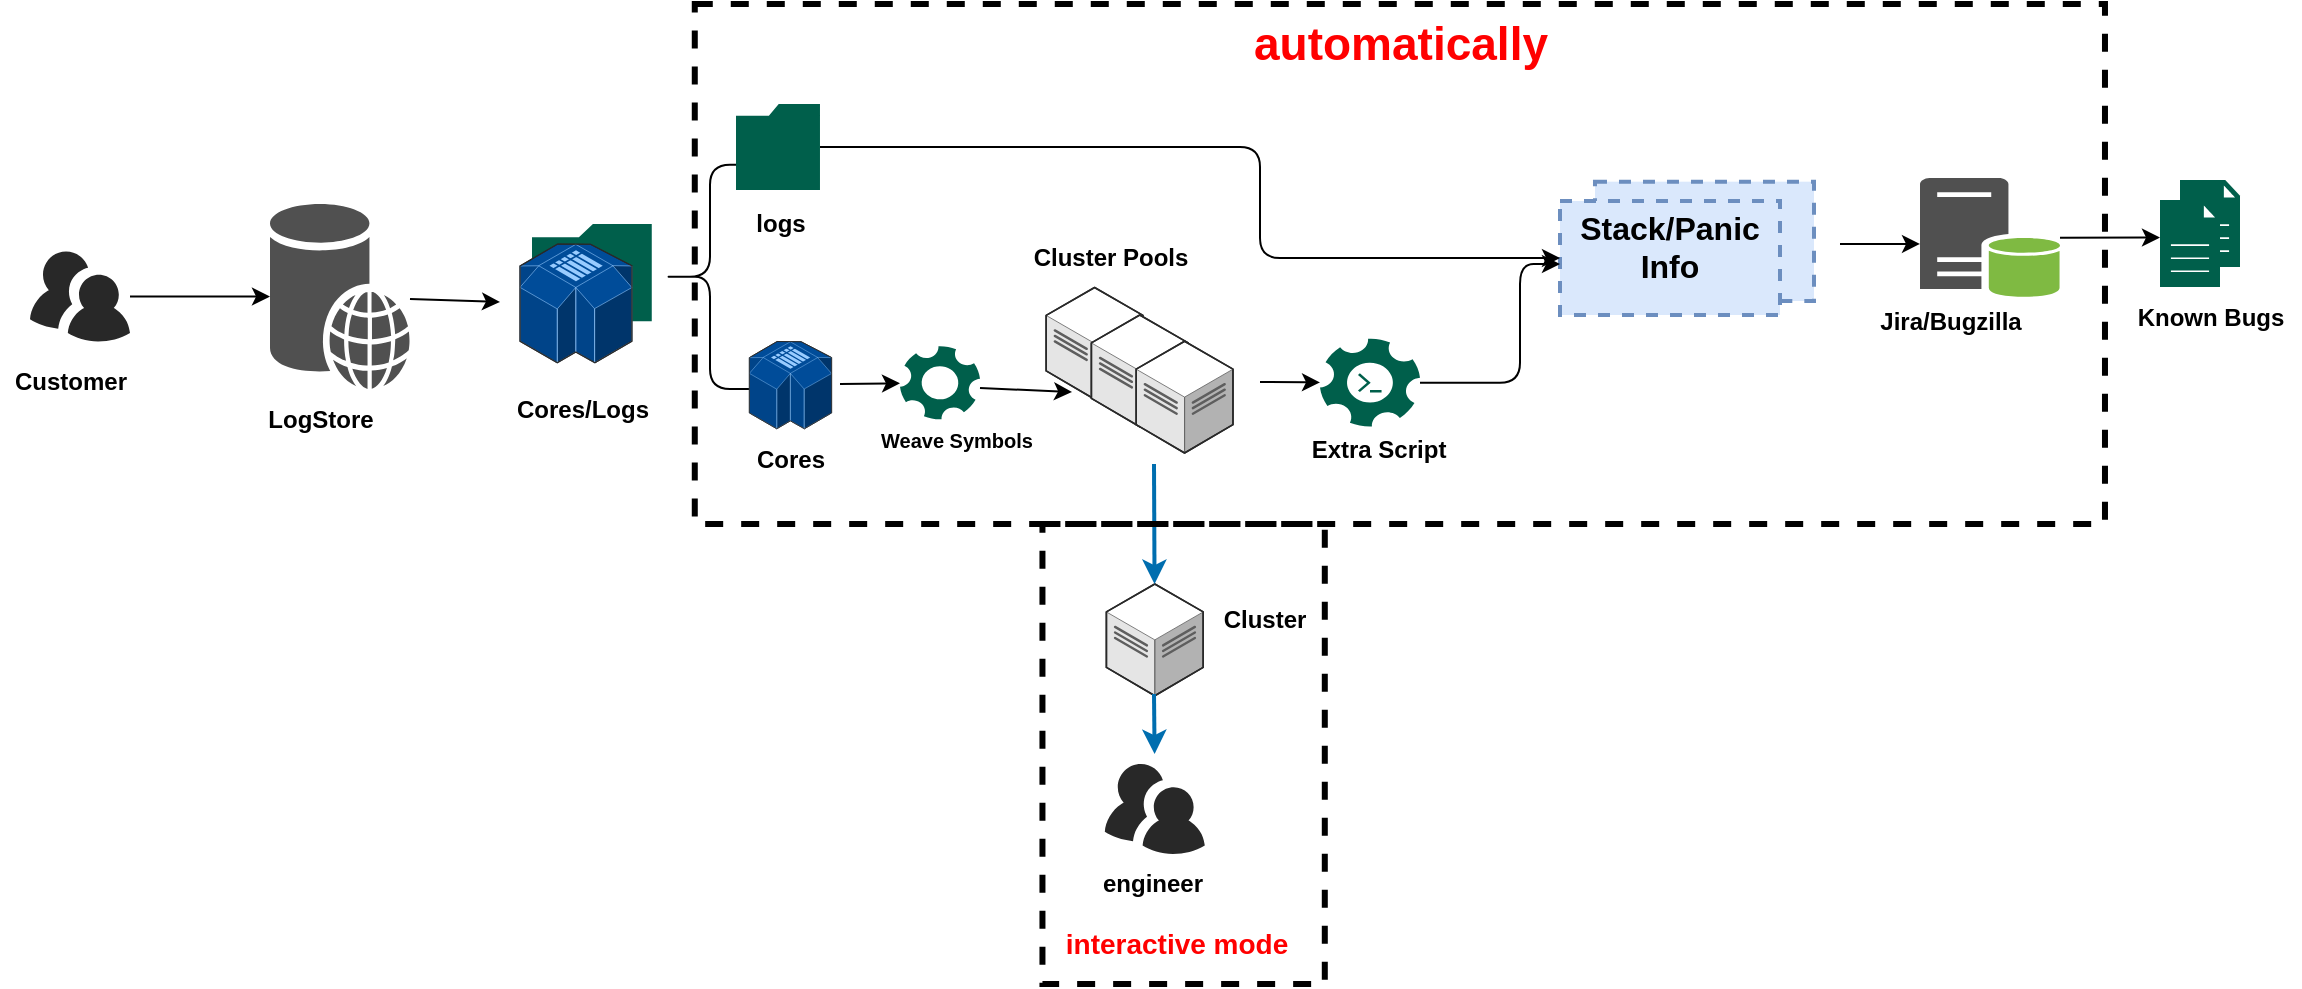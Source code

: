 <mxfile version="13.7.3" type="github">
  <diagram id="-OVXYqF1ISqxvW4ro76h" name="Page-1">
    <mxGraphModel dx="1321" dy="755" grid="1" gridSize="10" guides="1" tooltips="1" connect="1" arrows="1" fold="1" page="1" pageScale="1" pageWidth="850" pageHeight="1100" math="0" shadow="0">
      <root>
        <mxCell id="0" />
        <mxCell id="1" parent="0" />
        <mxCell id="9NGQ-bVeFmYUHEI6Ub1f-19" value="Cores" style="text;html=1;resizable=0;autosize=1;align=center;verticalAlign=middle;points=[];fillColor=none;strokeColor=none;rounded=0;shadow=0;glass=0;sketch=0;fontStyle=1" vertex="1" parent="1">
          <mxGeometry x="380.24" y="307.5" width="50" height="20" as="geometry" />
        </mxCell>
        <mxCell id="9NGQ-bVeFmYUHEI6Ub1f-20" value="&lt;font style=&quot;font-size: 10px&quot;&gt;Weave Symbols&lt;/font&gt;" style="text;html=1;resizable=0;autosize=1;align=center;verticalAlign=middle;points=[];fillColor=none;strokeColor=none;rounded=0;shadow=0;glass=0;sketch=0;fontStyle=1" vertex="1" parent="1">
          <mxGeometry x="443.09" y="297.76" width="90" height="20" as="geometry" />
        </mxCell>
        <mxCell id="9NGQ-bVeFmYUHEI6Ub1f-27" value="Cluster" style="text;html=1;resizable=0;autosize=1;align=center;verticalAlign=middle;points=[];fillColor=none;strokeColor=none;rounded=0;shadow=0;glass=0;sketch=0;fontStyle=1" vertex="1" parent="1">
          <mxGeometry x="612.4" y="387.94" width="60" height="20" as="geometry" />
        </mxCell>
        <mxCell id="9NGQ-bVeFmYUHEI6Ub1f-28" value="Extra Script" style="text;html=1;resizable=0;autosize=1;align=center;verticalAlign=middle;points=[];fillColor=none;strokeColor=none;rounded=0;shadow=0;glass=0;sketch=0;fontStyle=1" vertex="1" parent="1">
          <mxGeometry x="659" y="303.39" width="80" height="20" as="geometry" />
        </mxCell>
        <mxCell id="9NGQ-bVeFmYUHEI6Ub1f-33" value="" style="verticalLabelPosition=bottom;html=1;fillColor=#282828;strokeColor=none;verticalAlign=top;pointerEvents=1;align=center;shape=mxgraph.cisco_safe.people_places_things_icons.icon9;" vertex="1" parent="1">
          <mxGeometry x="25" y="213.75" width="50" height="45" as="geometry" />
        </mxCell>
        <mxCell id="9NGQ-bVeFmYUHEI6Ub1f-34" value="" style="shadow=0;dashed=0;html=1;strokeColor=none;fillColor=#505050;labelPosition=center;verticalLabelPosition=bottom;verticalAlign=top;outlineConnect=0;align=center;shape=mxgraph.office.databases.web_store;" vertex="1" parent="1">
          <mxGeometry x="145" y="190" width="70" height="92.5" as="geometry" />
        </mxCell>
        <mxCell id="9NGQ-bVeFmYUHEI6Ub1f-35" value="" style="endArrow=classic;html=1;" edge="1" parent="1" source="9NGQ-bVeFmYUHEI6Ub1f-33" target="9NGQ-bVeFmYUHEI6Ub1f-34">
          <mxGeometry width="50" height="50" relative="1" as="geometry">
            <mxPoint x="425" y="313.75" as="sourcePoint" />
            <mxPoint x="475" y="263.75" as="targetPoint" />
          </mxGeometry>
        </mxCell>
        <mxCell id="9NGQ-bVeFmYUHEI6Ub1f-36" value="Customer" style="text;html=1;resizable=0;autosize=1;align=center;verticalAlign=middle;points=[];fillColor=none;strokeColor=none;rounded=0;shadow=0;glass=0;sketch=0;fontStyle=1" vertex="1" parent="1">
          <mxGeometry x="10" y="269.38" width="70" height="20" as="geometry" />
        </mxCell>
        <mxCell id="9NGQ-bVeFmYUHEI6Ub1f-37" value="LogStore" style="text;html=1;resizable=0;autosize=1;align=center;verticalAlign=middle;points=[];fillColor=none;strokeColor=none;rounded=0;shadow=0;glass=0;sketch=0;fontStyle=1" vertex="1" parent="1">
          <mxGeometry x="135" y="287.5" width="70" height="20" as="geometry" />
        </mxCell>
        <mxCell id="9NGQ-bVeFmYUHEI6Ub1f-40" value="" style="pointerEvents=1;shadow=0;dashed=0;html=1;strokeColor=none;fillColor=#005F4B;labelPosition=center;verticalLabelPosition=bottom;verticalAlign=top;align=center;outlineConnect=0;shape=mxgraph.veeam2.folder;" vertex="1" parent="1">
          <mxGeometry x="276" y="200" width="59.9" height="48.63" as="geometry" />
        </mxCell>
        <mxCell id="9NGQ-bVeFmYUHEI6Ub1f-41" value="" style="verticalLabelPosition=bottom;html=1;verticalAlign=top;strokeWidth=1;dashed=0;shape=mxgraph.aws3d.simpleDb2;fillColor=#004C99;strokeColor=#99CCFF;aspect=fixed;rounded=1;shadow=0;comic=0;fontSize=12" vertex="1" parent="1">
          <mxGeometry x="270" y="210" width="55.95" height="59.38" as="geometry" />
        </mxCell>
        <mxCell id="9NGQ-bVeFmYUHEI6Ub1f-42" value="" style="verticalLabelPosition=bottom;html=1;verticalAlign=top;strokeWidth=1;dashed=0;shape=mxgraph.aws3d.dataCenter;fillColor=#ffffff;strokeColor=#5E5E5E;aspect=fixed;rounded=1;shadow=0;comic=0;fontSize=12" vertex="1" parent="1">
          <mxGeometry x="533.09" y="231.74" width="48.4" height="55.88" as="geometry" />
        </mxCell>
        <mxCell id="9NGQ-bVeFmYUHEI6Ub1f-43" value="" style="verticalLabelPosition=bottom;html=1;verticalAlign=top;strokeWidth=1;dashed=0;shape=mxgraph.aws3d.dataCenter;fillColor=#ffffff;strokeColor=#5E5E5E;aspect=fixed;rounded=1;shadow=0;comic=0;fontSize=12" vertex="1" parent="1">
          <mxGeometry x="555.69" y="245.49" width="48.4" height="55.88" as="geometry" />
        </mxCell>
        <mxCell id="9NGQ-bVeFmYUHEI6Ub1f-44" value="" style="verticalLabelPosition=bottom;html=1;verticalAlign=top;strokeWidth=1;dashed=0;shape=mxgraph.aws3d.dataCenter;fillColor=#ffffff;strokeColor=#5E5E5E;aspect=fixed;rounded=1;shadow=0;comic=0;fontSize=12" vertex="1" parent="1">
          <mxGeometry x="578.09" y="258.62" width="48.4" height="55.88" as="geometry" />
        </mxCell>
        <mxCell id="9NGQ-bVeFmYUHEI6Ub1f-45" value="" style="fontStyle=0;verticalAlign=top;align=center;spacingTop=-2;rounded=0;whiteSpace=wrap;html=1;strokeColor=#6c8ebf;strokeWidth=2;dashed=1;container=1;collapsible=0;expand=0;recursiveResize=0;shadow=0;fillColor=#dae8fc;sketch=0;glass=0;" vertex="1" parent="1">
          <mxGeometry x="807.49" y="178.84" width="109.51" height="59.65" as="geometry" />
        </mxCell>
        <mxCell id="9NGQ-bVeFmYUHEI6Ub1f-46" value="&lt;b style=&quot;font-size: 16px&quot;&gt;Stack/Panic Info&lt;/b&gt;" style="fontStyle=0;verticalAlign=top;align=center;spacingTop=-2;fillColor=#dae8fc;rounded=0;whiteSpace=wrap;html=1;strokeColor=#6c8ebf;strokeWidth=2;dashed=1;container=1;collapsible=0;expand=0;recursiveResize=0;" vertex="1" parent="1">
          <mxGeometry x="790" y="188.49" width="110" height="57" as="geometry" />
        </mxCell>
        <mxCell id="9NGQ-bVeFmYUHEI6Ub1f-52" value="" style="shape=curlyBracket;whiteSpace=wrap;html=1;rounded=1;size=0.5;" vertex="1" parent="1">
          <mxGeometry x="340" y="170.35" width="50" height="112.15" as="geometry" />
        </mxCell>
        <mxCell id="9NGQ-bVeFmYUHEI6Ub1f-53" value="" style="pointerEvents=1;shadow=0;dashed=0;html=1;strokeColor=none;fillColor=#005F4B;labelPosition=center;verticalLabelPosition=bottom;verticalAlign=top;align=center;outlineConnect=0;shape=mxgraph.veeam2.folder;" vertex="1" parent="1">
          <mxGeometry x="378" y="140" width="42" height="43" as="geometry" />
        </mxCell>
        <mxCell id="9NGQ-bVeFmYUHEI6Ub1f-54" value="" style="verticalLabelPosition=bottom;html=1;verticalAlign=top;strokeWidth=1;dashed=0;shape=mxgraph.aws3d.simpleDb2;fillColor=#004C99;strokeColor=#99CCFF;aspect=fixed;rounded=1;shadow=0;comic=0;fontSize=12" vertex="1" parent="1">
          <mxGeometry x="384.68" y="258.75" width="41.12" height="43.64" as="geometry" />
        </mxCell>
        <mxCell id="9NGQ-bVeFmYUHEI6Ub1f-55" value="" style="pointerEvents=1;shadow=0;dashed=0;html=1;strokeColor=none;fillColor=#005F4B;labelPosition=center;verticalLabelPosition=bottom;verticalAlign=top;align=center;outlineConnect=0;shape=mxgraph.veeam2.service_application;glass=0;sketch=0;" vertex="1" parent="1">
          <mxGeometry x="460" y="261.01" width="40" height="36.75" as="geometry" />
        </mxCell>
        <mxCell id="9NGQ-bVeFmYUHEI6Ub1f-56" value="" style="endArrow=classic;html=1;exitX=1.102;exitY=0.487;exitDx=0;exitDy=0;exitPerimeter=0;" edge="1" parent="1" source="9NGQ-bVeFmYUHEI6Ub1f-54" target="9NGQ-bVeFmYUHEI6Ub1f-55">
          <mxGeometry width="50" height="50" relative="1" as="geometry">
            <mxPoint x="510" y="60" as="sourcePoint" />
            <mxPoint x="560" y="10" as="targetPoint" />
          </mxGeometry>
        </mxCell>
        <mxCell id="9NGQ-bVeFmYUHEI6Ub1f-57" value="" style="pointerEvents=1;shadow=0;dashed=0;html=1;strokeColor=none;fillColor=#005F4B;labelPosition=center;verticalLabelPosition=bottom;verticalAlign=top;align=center;outlineConnect=0;shape=mxgraph.veeam2.automation;glass=0;sketch=0;" vertex="1" parent="1">
          <mxGeometry x="670" y="257.37" width="50" height="44" as="geometry" />
        </mxCell>
        <mxCell id="9NGQ-bVeFmYUHEI6Ub1f-58" value="" style="edgeStyle=elbowEdgeStyle;elbow=horizontal;endArrow=classic;html=1;" edge="1" parent="1" source="9NGQ-bVeFmYUHEI6Ub1f-53" target="9NGQ-bVeFmYUHEI6Ub1f-46">
          <mxGeometry width="50" height="50" relative="1" as="geometry">
            <mxPoint x="510" y="160" as="sourcePoint" />
            <mxPoint x="560" y="110" as="targetPoint" />
            <Array as="points">
              <mxPoint x="640" y="217" />
            </Array>
          </mxGeometry>
        </mxCell>
        <mxCell id="9NGQ-bVeFmYUHEI6Ub1f-59" value="" style="endArrow=classic;html=1;entryX=0.267;entryY=0.935;entryDx=0;entryDy=0;entryPerimeter=0;" edge="1" parent="1" target="9NGQ-bVeFmYUHEI6Ub1f-42">
          <mxGeometry width="50" height="50" relative="1" as="geometry">
            <mxPoint x="500" y="282" as="sourcePoint" />
            <mxPoint x="530" y="282" as="targetPoint" />
          </mxGeometry>
        </mxCell>
        <mxCell id="9NGQ-bVeFmYUHEI6Ub1f-60" value="" style="endArrow=classic;html=1;" edge="1" parent="1" target="9NGQ-bVeFmYUHEI6Ub1f-57">
          <mxGeometry width="50" height="50" relative="1" as="geometry">
            <mxPoint x="640" y="279" as="sourcePoint" />
            <mxPoint x="560" y="110" as="targetPoint" />
          </mxGeometry>
        </mxCell>
        <mxCell id="9NGQ-bVeFmYUHEI6Ub1f-61" value="" style="edgeStyle=elbowEdgeStyle;elbow=horizontal;endArrow=classic;html=1;" edge="1" parent="1" source="9NGQ-bVeFmYUHEI6Ub1f-57">
          <mxGeometry width="50" height="50" relative="1" as="geometry">
            <mxPoint x="510" y="260" as="sourcePoint" />
            <mxPoint x="790" y="220" as="targetPoint" />
            <Array as="points">
              <mxPoint x="770" y="220" />
            </Array>
          </mxGeometry>
        </mxCell>
        <mxCell id="9NGQ-bVeFmYUHEI6Ub1f-62" value="" style="verticalLabelPosition=bottom;html=1;verticalAlign=top;strokeWidth=1;dashed=0;shape=mxgraph.aws3d.dataCenter;fillColor=#ffffff;strokeColor=#5E5E5E;aspect=fixed;rounded=1;shadow=0;comic=0;fontSize=12" vertex="1" parent="1">
          <mxGeometry x="563.2" y="380.0" width="48.4" height="55.88" as="geometry" />
        </mxCell>
        <mxCell id="9NGQ-bVeFmYUHEI6Ub1f-63" value="" style="shadow=0;dashed=0;html=1;strokeColor=none;fillColor=#505050;labelPosition=center;verticalLabelPosition=bottom;verticalAlign=top;outlineConnect=0;align=center;shape=mxgraph.office.databases.database_server_green;" vertex="1" parent="1">
          <mxGeometry x="970" y="176.99" width="70" height="60" as="geometry" />
        </mxCell>
        <mxCell id="9NGQ-bVeFmYUHEI6Ub1f-64" value="" style="pointerEvents=1;shadow=0;dashed=0;html=1;strokeColor=none;fillColor=#005F4B;labelPosition=center;verticalLabelPosition=bottom;verticalAlign=top;align=center;outlineConnect=0;shape=mxgraph.veeam2.file;glass=0;sketch=0;" vertex="1" parent="1">
          <mxGeometry x="1100" y="178.01" width="30" height="43.47" as="geometry" />
        </mxCell>
        <mxCell id="9NGQ-bVeFmYUHEI6Ub1f-65" value="" style="endArrow=classic;html=1;" edge="1" source="9NGQ-bVeFmYUHEI6Ub1f-63" parent="1">
          <mxGeometry width="50" height="50" relative="1" as="geometry">
            <mxPoint x="700" y="303.49" as="sourcePoint" />
            <mxPoint x="1090" y="206.766" as="targetPoint" />
          </mxGeometry>
        </mxCell>
        <mxCell id="9NGQ-bVeFmYUHEI6Ub1f-66" value="" style="pointerEvents=1;shadow=0;dashed=0;html=1;strokeColor=none;fillColor=#005F4B;labelPosition=center;verticalLabelPosition=bottom;verticalAlign=top;align=center;outlineConnect=0;shape=mxgraph.veeam2.file;glass=0;sketch=0;" vertex="1" parent="1">
          <mxGeometry x="1090" y="188.04" width="30" height="43.47" as="geometry" />
        </mxCell>
        <mxCell id="9NGQ-bVeFmYUHEI6Ub1f-67" value="Jira/Bugzilla" style="text;html=1;resizable=0;autosize=1;align=center;verticalAlign=middle;points=[];fillColor=none;strokeColor=none;rounded=0;shadow=0;glass=0;sketch=0;fontStyle=1" vertex="1" parent="1">
          <mxGeometry x="940" y="238.75" width="90" height="20" as="geometry" />
        </mxCell>
        <mxCell id="9NGQ-bVeFmYUHEI6Ub1f-68" value="Known Bugs" style="text;html=1;resizable=0;autosize=1;align=center;verticalAlign=middle;points=[];fillColor=none;strokeColor=none;rounded=0;shadow=0;glass=0;sketch=0;fontStyle=1" vertex="1" parent="1">
          <mxGeometry x="1070" y="236.99" width="90" height="20" as="geometry" />
        </mxCell>
        <mxCell id="9NGQ-bVeFmYUHEI6Ub1f-71" value="" style="endArrow=classic;html=1;fillColor=#1ba1e2;strokeColor=#006EAF;strokeWidth=2;" edge="1" parent="1" target="9NGQ-bVeFmYUHEI6Ub1f-62">
          <mxGeometry width="50" height="50" relative="1" as="geometry">
            <mxPoint x="587" y="320" as="sourcePoint" />
            <mxPoint x="620" y="314.5" as="targetPoint" />
          </mxGeometry>
        </mxCell>
        <mxCell id="9NGQ-bVeFmYUHEI6Ub1f-73" value="" style="endArrow=classic;html=1;entryX=0;entryY=0.55;entryDx=0;entryDy=0;entryPerimeter=0;" edge="1" parent="1" target="9NGQ-bVeFmYUHEI6Ub1f-63">
          <mxGeometry width="50" height="50" relative="1" as="geometry">
            <mxPoint x="930" y="210" as="sourcePoint" />
            <mxPoint x="950" y="223.75" as="targetPoint" />
          </mxGeometry>
        </mxCell>
        <mxCell id="9NGQ-bVeFmYUHEI6Ub1f-74" value="" style="verticalLabelPosition=bottom;html=1;fillColor=#282828;strokeColor=none;verticalAlign=top;pointerEvents=1;align=center;shape=mxgraph.cisco_safe.people_places_things_icons.icon9;" vertex="1" parent="1">
          <mxGeometry x="562.4" y="470" width="50" height="45" as="geometry" />
        </mxCell>
        <mxCell id="9NGQ-bVeFmYUHEI6Ub1f-76" value="" style="endArrow=classic;html=1;fillColor=#1ba1e2;strokeColor=#006EAF;strokeWidth=2;" edge="1" parent="1">
          <mxGeometry width="50" height="50" relative="1" as="geometry">
            <mxPoint x="587" y="435" as="sourcePoint" />
            <mxPoint x="587.3" y="465" as="targetPoint" />
          </mxGeometry>
        </mxCell>
        <mxCell id="9NGQ-bVeFmYUHEI6Ub1f-77" value="" style="endArrow=classic;html=1;" edge="1" parent="1" source="9NGQ-bVeFmYUHEI6Ub1f-34">
          <mxGeometry width="50" height="50" relative="1" as="geometry">
            <mxPoint x="510" y="320" as="sourcePoint" />
            <mxPoint x="260" y="239" as="targetPoint" />
          </mxGeometry>
        </mxCell>
        <mxCell id="9NGQ-bVeFmYUHEI6Ub1f-78" value="&lt;b&gt;Cores/Logs&lt;/b&gt;" style="text;html=1;resizable=0;autosize=1;align=center;verticalAlign=middle;points=[];fillColor=none;strokeColor=none;rounded=0;" vertex="1" parent="1">
          <mxGeometry x="261.38" y="282.5" width="80" height="20" as="geometry" />
        </mxCell>
        <mxCell id="9NGQ-bVeFmYUHEI6Ub1f-79" value="logs" style="text;html=1;resizable=0;autosize=1;align=center;verticalAlign=middle;points=[];fillColor=none;strokeColor=none;rounded=0;shadow=0;glass=0;sketch=0;fontStyle=1" vertex="1" parent="1">
          <mxGeometry x="379.68" y="190" width="40" height="20" as="geometry" />
        </mxCell>
        <mxCell id="9NGQ-bVeFmYUHEI6Ub1f-80" value="Cluster Pools" style="text;html=1;resizable=0;autosize=1;align=center;verticalAlign=middle;points=[];fillColor=none;strokeColor=none;rounded=0;shadow=0;glass=0;sketch=0;fontStyle=1" vertex="1" parent="1">
          <mxGeometry x="520" y="206.99" width="90" height="20" as="geometry" />
        </mxCell>
        <mxCell id="9NGQ-bVeFmYUHEI6Ub1f-81" value="engineer" style="text;html=1;resizable=0;autosize=1;align=center;verticalAlign=middle;points=[];fillColor=none;strokeColor=none;rounded=0;shadow=0;glass=0;sketch=0;fontStyle=1" vertex="1" parent="1">
          <mxGeometry x="550.8" y="520" width="70" height="20" as="geometry" />
        </mxCell>
        <mxCell id="9NGQ-bVeFmYUHEI6Ub1f-83" value="" style="rounded=0;whiteSpace=wrap;html=1;fillColor=none;dashed=1;fontStyle=1;strokeWidth=3;" vertex="1" parent="1">
          <mxGeometry x="531.23" y="350" width="141.17" height="230" as="geometry" />
        </mxCell>
        <mxCell id="9NGQ-bVeFmYUHEI6Ub1f-84" value="&lt;font color=&quot;#ff0000&quot; style=&quot;font-size: 23px&quot;&gt;automatically&lt;/font&gt;" style="text;html=1;resizable=0;autosize=1;align=center;verticalAlign=middle;points=[];fillColor=none;strokeColor=none;rounded=0;shadow=0;glass=0;sketch=0;fontStyle=1;strokeWidth=2;" vertex="1" parent="1">
          <mxGeometry x="629.94" y="100" width="160" height="20" as="geometry" />
        </mxCell>
        <mxCell id="9NGQ-bVeFmYUHEI6Ub1f-85" value="&lt;font color=&quot;#ff0000&quot; style=&quot;font-size: 14px&quot;&gt;interactive mode&lt;/font&gt;" style="text;html=1;resizable=0;autosize=1;align=center;verticalAlign=middle;points=[];fillColor=none;strokeColor=none;rounded=0;shadow=0;glass=0;sketch=0;fontStyle=1" vertex="1" parent="1">
          <mxGeometry x="533.09" y="550" width="130" height="20" as="geometry" />
        </mxCell>
        <mxCell id="9NGQ-bVeFmYUHEI6Ub1f-82" value="" style="rounded=0;whiteSpace=wrap;html=1;fillColor=none;dashed=1;fontStyle=1;strokeWidth=3;" vertex="1" parent="1">
          <mxGeometry x="357.39" y="90" width="705.1" height="260" as="geometry" />
        </mxCell>
      </root>
    </mxGraphModel>
  </diagram>
</mxfile>
